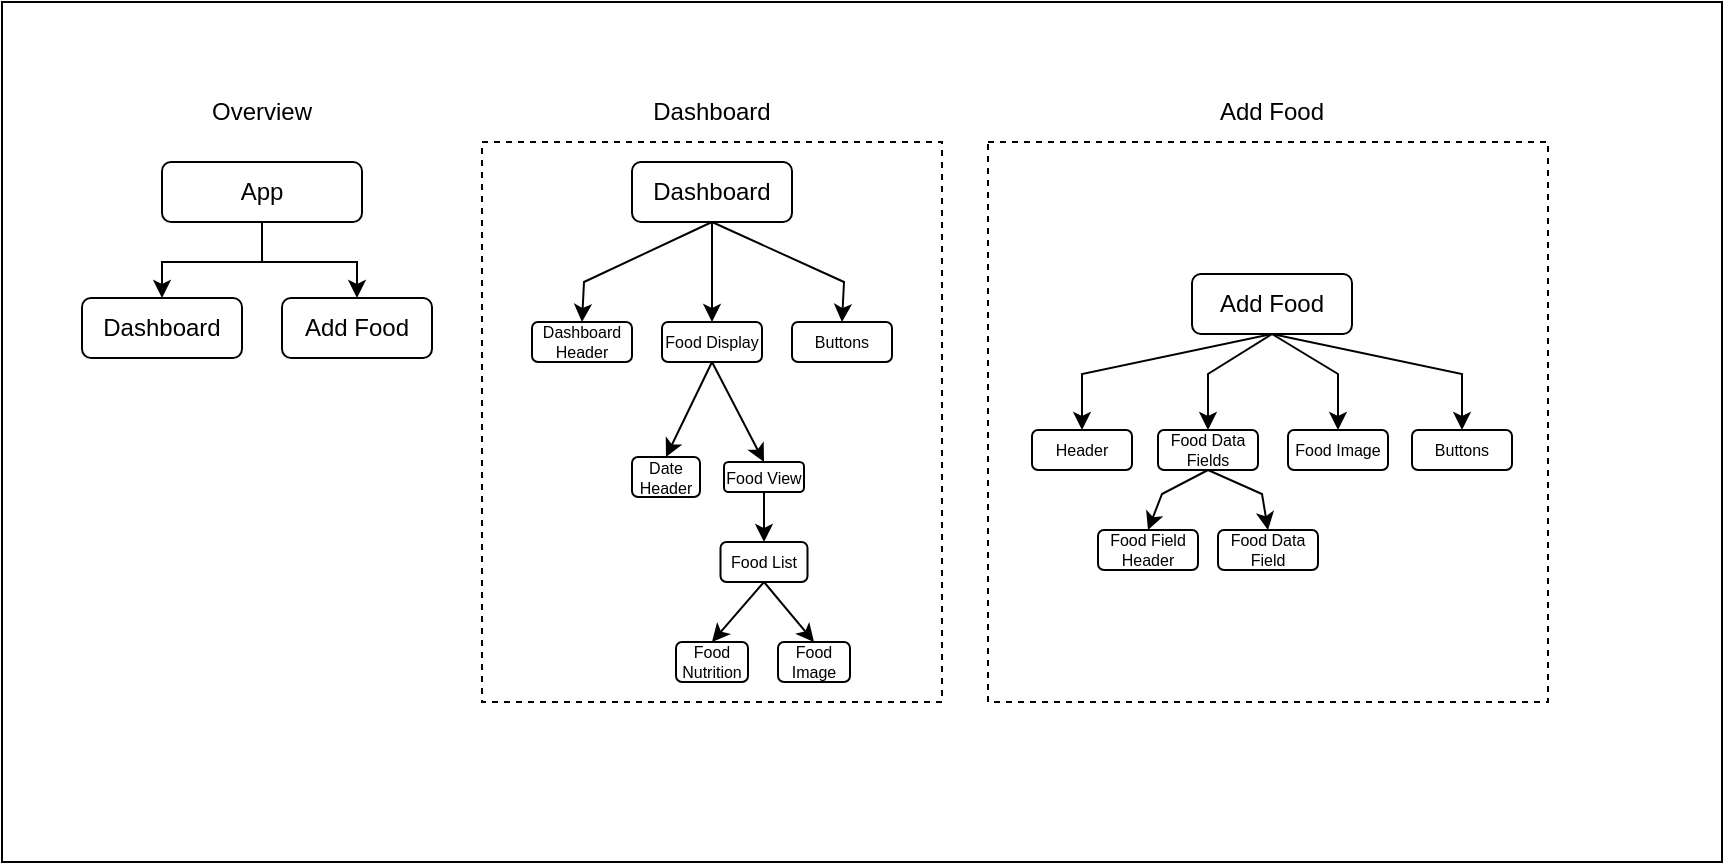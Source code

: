 <mxfile version="21.7.2" type="device">
  <diagram name="Page-1" id="-yDwzFIwpbd4lSM51VbQ">
    <mxGraphModel dx="1147" dy="606" grid="1" gridSize="10" guides="1" tooltips="1" connect="1" arrows="1" fold="1" page="1" pageScale="1" pageWidth="827" pageHeight="1169" math="0" shadow="0">
      <root>
        <mxCell id="0" />
        <mxCell id="1" parent="0" />
        <mxCell id="lGVW7OkiSaux8DdQ8_OI-69" value="" style="rounded=0;whiteSpace=wrap;html=1;" vertex="1" parent="1">
          <mxGeometry x="110" y="40" width="860" height="430" as="geometry" />
        </mxCell>
        <mxCell id="lGVW7OkiSaux8DdQ8_OI-47" value="" style="rounded=0;whiteSpace=wrap;html=1;fillColor=none;dashed=1;" vertex="1" parent="1">
          <mxGeometry x="603" y="110" width="280" height="280" as="geometry" />
        </mxCell>
        <mxCell id="lGVW7OkiSaux8DdQ8_OI-32" value="" style="rounded=0;whiteSpace=wrap;html=1;fillColor=none;dashed=1;" vertex="1" parent="1">
          <mxGeometry x="350" y="110" width="230" height="280" as="geometry" />
        </mxCell>
        <mxCell id="lGVW7OkiSaux8DdQ8_OI-5" style="edgeStyle=orthogonalEdgeStyle;rounded=0;orthogonalLoop=1;jettySize=auto;html=1;entryX=0.5;entryY=0;entryDx=0;entryDy=0;" edge="1" parent="1" source="lGVW7OkiSaux8DdQ8_OI-1" target="lGVW7OkiSaux8DdQ8_OI-3">
          <mxGeometry relative="1" as="geometry" />
        </mxCell>
        <mxCell id="lGVW7OkiSaux8DdQ8_OI-46" style="edgeStyle=orthogonalEdgeStyle;rounded=0;orthogonalLoop=1;jettySize=auto;html=1;entryX=0.5;entryY=0;entryDx=0;entryDy=0;" edge="1" parent="1" source="lGVW7OkiSaux8DdQ8_OI-1" target="lGVW7OkiSaux8DdQ8_OI-4">
          <mxGeometry relative="1" as="geometry" />
        </mxCell>
        <mxCell id="lGVW7OkiSaux8DdQ8_OI-1" value="App" style="rounded=1;whiteSpace=wrap;html=1;" vertex="1" parent="1">
          <mxGeometry x="190" y="120" width="100" height="30" as="geometry" />
        </mxCell>
        <mxCell id="lGVW7OkiSaux8DdQ8_OI-2" value="Overview" style="text;html=1;strokeColor=none;fillColor=none;align=center;verticalAlign=middle;whiteSpace=wrap;rounded=0;" vertex="1" parent="1">
          <mxGeometry x="210" y="80" width="60" height="30" as="geometry" />
        </mxCell>
        <mxCell id="lGVW7OkiSaux8DdQ8_OI-3" value="Dashboard" style="rounded=1;whiteSpace=wrap;html=1;" vertex="1" parent="1">
          <mxGeometry x="150" y="188" width="80" height="30" as="geometry" />
        </mxCell>
        <mxCell id="lGVW7OkiSaux8DdQ8_OI-4" value="Add Food" style="rounded=1;whiteSpace=wrap;html=1;" vertex="1" parent="1">
          <mxGeometry x="250" y="188" width="75" height="30" as="geometry" />
        </mxCell>
        <mxCell id="lGVW7OkiSaux8DdQ8_OI-7" value="Dashboard" style="text;html=1;strokeColor=none;fillColor=none;align=center;verticalAlign=middle;whiteSpace=wrap;rounded=0;" vertex="1" parent="1">
          <mxGeometry x="435" y="80" width="60" height="30" as="geometry" />
        </mxCell>
        <mxCell id="lGVW7OkiSaux8DdQ8_OI-14" style="edgeStyle=orthogonalEdgeStyle;rounded=0;orthogonalLoop=1;jettySize=auto;html=1;entryX=0.5;entryY=0;entryDx=0;entryDy=0;fontSize=8;" edge="1" parent="1" source="lGVW7OkiSaux8DdQ8_OI-8" target="lGVW7OkiSaux8DdQ8_OI-13">
          <mxGeometry relative="1" as="geometry" />
        </mxCell>
        <mxCell id="lGVW7OkiSaux8DdQ8_OI-8" value="Dashboard" style="rounded=1;whiteSpace=wrap;html=1;fontSize=12;" vertex="1" parent="1">
          <mxGeometry x="425" y="120" width="80" height="30" as="geometry" />
        </mxCell>
        <mxCell id="lGVW7OkiSaux8DdQ8_OI-10" value="&lt;font style=&quot;font-size: 8px;&quot;&gt;Dashboard Header&lt;/font&gt;" style="rounded=1;whiteSpace=wrap;html=1;fontSize=8;" vertex="1" parent="1">
          <mxGeometry x="375" y="200" width="50" height="20" as="geometry" />
        </mxCell>
        <mxCell id="lGVW7OkiSaux8DdQ8_OI-12" value="" style="endArrow=classic;html=1;rounded=0;entryX=0.5;entryY=0;entryDx=0;entryDy=0;exitX=0.5;exitY=1;exitDx=0;exitDy=0;fontSize=8;" edge="1" parent="1" source="lGVW7OkiSaux8DdQ8_OI-8" target="lGVW7OkiSaux8DdQ8_OI-10">
          <mxGeometry width="50" height="50" relative="1" as="geometry">
            <mxPoint x="431" y="220" as="sourcePoint" />
            <mxPoint x="481" y="170" as="targetPoint" />
            <Array as="points">
              <mxPoint x="401" y="180" />
            </Array>
          </mxGeometry>
        </mxCell>
        <mxCell id="lGVW7OkiSaux8DdQ8_OI-13" value="&lt;font style=&quot;font-size: 8px;&quot;&gt;Food Display&lt;/font&gt;" style="rounded=1;whiteSpace=wrap;html=1;fontSize=8;" vertex="1" parent="1">
          <mxGeometry x="440" y="200" width="50" height="20" as="geometry" />
        </mxCell>
        <mxCell id="lGVW7OkiSaux8DdQ8_OI-15" value="&lt;font style=&quot;font-size: 8px;&quot;&gt;Buttons&lt;/font&gt;" style="rounded=1;whiteSpace=wrap;html=1;fontSize=8;" vertex="1" parent="1">
          <mxGeometry x="505" y="200" width="50" height="20" as="geometry" />
        </mxCell>
        <mxCell id="lGVW7OkiSaux8DdQ8_OI-16" value="" style="endArrow=classic;html=1;rounded=0;entryX=0.5;entryY=0;entryDx=0;entryDy=0;exitX=0.5;exitY=1;exitDx=0;exitDy=0;fontSize=8;" edge="1" parent="1" source="lGVW7OkiSaux8DdQ8_OI-8" target="lGVW7OkiSaux8DdQ8_OI-15">
          <mxGeometry width="50" height="50" relative="1" as="geometry">
            <mxPoint x="475" y="160" as="sourcePoint" />
            <mxPoint x="410" y="210" as="targetPoint" />
            <Array as="points">
              <mxPoint x="531" y="180" />
            </Array>
          </mxGeometry>
        </mxCell>
        <mxCell id="lGVW7OkiSaux8DdQ8_OI-19" value="&lt;font style=&quot;font-size: 8px;&quot;&gt;Date Header&lt;/font&gt;" style="rounded=1;whiteSpace=wrap;html=1;fontSize=8;" vertex="1" parent="1">
          <mxGeometry x="425" y="267.5" width="34" height="20" as="geometry" />
        </mxCell>
        <mxCell id="lGVW7OkiSaux8DdQ8_OI-21" value="&lt;font style=&quot;font-size: 8px;&quot;&gt;Food View&lt;/font&gt;" style="rounded=1;whiteSpace=wrap;html=1;fontSize=8;" vertex="1" parent="1">
          <mxGeometry x="471" y="270" width="40" height="15" as="geometry" />
        </mxCell>
        <mxCell id="lGVW7OkiSaux8DdQ8_OI-22" value="" style="endArrow=classic;html=1;rounded=0;exitX=0.5;exitY=1;exitDx=0;exitDy=0;entryX=0.5;entryY=0;entryDx=0;entryDy=0;fontSize=8;" edge="1" parent="1" source="lGVW7OkiSaux8DdQ8_OI-13" target="lGVW7OkiSaux8DdQ8_OI-19">
          <mxGeometry width="50" height="50" relative="1" as="geometry">
            <mxPoint x="481" y="260" as="sourcePoint" />
            <mxPoint x="531" y="210" as="targetPoint" />
          </mxGeometry>
        </mxCell>
        <mxCell id="lGVW7OkiSaux8DdQ8_OI-23" value="" style="endArrow=classic;html=1;rounded=0;exitX=0.5;exitY=1;exitDx=0;exitDy=0;entryX=0.5;entryY=0;entryDx=0;entryDy=0;fontSize=8;" edge="1" parent="1" source="lGVW7OkiSaux8DdQ8_OI-13" target="lGVW7OkiSaux8DdQ8_OI-21">
          <mxGeometry width="50" height="50" relative="1" as="geometry">
            <mxPoint x="481" y="260" as="sourcePoint" />
            <mxPoint x="531" y="210" as="targetPoint" />
          </mxGeometry>
        </mxCell>
        <mxCell id="lGVW7OkiSaux8DdQ8_OI-30" value="Add Food" style="text;html=1;strokeColor=none;fillColor=none;align=center;verticalAlign=middle;whiteSpace=wrap;rounded=0;" vertex="1" parent="1">
          <mxGeometry x="715" y="80" width="60" height="30" as="geometry" />
        </mxCell>
        <mxCell id="lGVW7OkiSaux8DdQ8_OI-31" value="Add Food" style="rounded=1;whiteSpace=wrap;html=1;" vertex="1" parent="1">
          <mxGeometry x="705" y="176" width="80" height="30" as="geometry" />
        </mxCell>
        <mxCell id="lGVW7OkiSaux8DdQ8_OI-38" value="&lt;font style=&quot;font-size: 8px;&quot;&gt;Food List&lt;/font&gt;" style="rounded=1;whiteSpace=wrap;html=1;fontSize=8;" vertex="1" parent="1">
          <mxGeometry x="469.25" y="310" width="43.5" height="20" as="geometry" />
        </mxCell>
        <mxCell id="lGVW7OkiSaux8DdQ8_OI-39" value="" style="endArrow=classic;html=1;rounded=0;exitX=0.5;exitY=1;exitDx=0;exitDy=0;entryX=0.5;entryY=0;entryDx=0;entryDy=0;fontSize=8;" edge="1" parent="1" source="lGVW7OkiSaux8DdQ8_OI-21" target="lGVW7OkiSaux8DdQ8_OI-38">
          <mxGeometry width="50" height="50" relative="1" as="geometry">
            <mxPoint x="441" y="320" as="sourcePoint" />
            <mxPoint x="491" y="270" as="targetPoint" />
          </mxGeometry>
        </mxCell>
        <mxCell id="lGVW7OkiSaux8DdQ8_OI-41" value="Food Nutrition" style="rounded=1;whiteSpace=wrap;html=1;fontSize=8;spacing=1;" vertex="1" parent="1">
          <mxGeometry x="447" y="360" width="36" height="20" as="geometry" />
        </mxCell>
        <mxCell id="lGVW7OkiSaux8DdQ8_OI-42" value="Food Image" style="rounded=1;whiteSpace=wrap;html=1;fontSize=8;spacing=1;" vertex="1" parent="1">
          <mxGeometry x="498" y="360" width="36" height="20" as="geometry" />
        </mxCell>
        <mxCell id="lGVW7OkiSaux8DdQ8_OI-44" value="" style="endArrow=classic;html=1;rounded=0;exitX=0.5;exitY=1;exitDx=0;exitDy=0;entryX=0.5;entryY=0;entryDx=0;entryDy=0;" edge="1" parent="1" source="lGVW7OkiSaux8DdQ8_OI-38" target="lGVW7OkiSaux8DdQ8_OI-41">
          <mxGeometry width="50" height="50" relative="1" as="geometry">
            <mxPoint x="451" y="320" as="sourcePoint" />
            <mxPoint x="501" y="270" as="targetPoint" />
          </mxGeometry>
        </mxCell>
        <mxCell id="lGVW7OkiSaux8DdQ8_OI-45" value="" style="endArrow=classic;html=1;rounded=0;exitX=0.5;exitY=1;exitDx=0;exitDy=0;entryX=0.5;entryY=0;entryDx=0;entryDy=0;" edge="1" parent="1" source="lGVW7OkiSaux8DdQ8_OI-38" target="lGVW7OkiSaux8DdQ8_OI-42">
          <mxGeometry width="50" height="50" relative="1" as="geometry">
            <mxPoint x="451" y="320" as="sourcePoint" />
            <mxPoint x="501" y="270" as="targetPoint" />
          </mxGeometry>
        </mxCell>
        <mxCell id="lGVW7OkiSaux8DdQ8_OI-48" value="&lt;font style=&quot;font-size: 8px;&quot;&gt;Header&lt;/font&gt;" style="rounded=1;whiteSpace=wrap;html=1;fontSize=8;" vertex="1" parent="1">
          <mxGeometry x="625" y="254" width="50" height="20" as="geometry" />
        </mxCell>
        <mxCell id="lGVW7OkiSaux8DdQ8_OI-49" value="" style="endArrow=classic;html=1;rounded=0;entryX=0.5;entryY=0;entryDx=0;entryDy=0;exitX=0.5;exitY=1;exitDx=0;exitDy=0;fontSize=8;" edge="1" parent="1" target="lGVW7OkiSaux8DdQ8_OI-48" source="lGVW7OkiSaux8DdQ8_OI-31">
          <mxGeometry width="50" height="50" relative="1" as="geometry">
            <mxPoint x="747" y="206" as="sourcePoint" />
            <mxPoint x="763" y="226" as="targetPoint" />
            <Array as="points">
              <mxPoint x="650" y="226" />
            </Array>
          </mxGeometry>
        </mxCell>
        <mxCell id="lGVW7OkiSaux8DdQ8_OI-52" value="&lt;font style=&quot;font-size: 8px;&quot;&gt;Food Image&lt;/font&gt;" style="rounded=1;whiteSpace=wrap;html=1;fontSize=8;" vertex="1" parent="1">
          <mxGeometry x="753" y="254" width="50" height="20" as="geometry" />
        </mxCell>
        <mxCell id="lGVW7OkiSaux8DdQ8_OI-55" value="&lt;font style=&quot;font-size: 8px;&quot;&gt;Buttons&lt;/font&gt;" style="rounded=1;whiteSpace=wrap;html=1;fontSize=8;" vertex="1" parent="1">
          <mxGeometry x="815" y="254" width="50" height="20" as="geometry" />
        </mxCell>
        <mxCell id="lGVW7OkiSaux8DdQ8_OI-56" value="" style="endArrow=classic;html=1;rounded=0;exitX=0.5;exitY=1;exitDx=0;exitDy=0;entryX=0.5;entryY=0;entryDx=0;entryDy=0;" edge="1" parent="1" source="lGVW7OkiSaux8DdQ8_OI-31" target="lGVW7OkiSaux8DdQ8_OI-50">
          <mxGeometry width="50" height="50" relative="1" as="geometry">
            <mxPoint x="620" y="286" as="sourcePoint" />
            <mxPoint x="670" y="236" as="targetPoint" />
            <Array as="points">
              <mxPoint x="713" y="226" />
            </Array>
          </mxGeometry>
        </mxCell>
        <mxCell id="lGVW7OkiSaux8DdQ8_OI-57" value="" style="endArrow=classic;html=1;rounded=0;exitX=0.5;exitY=1;exitDx=0;exitDy=0;entryX=0.5;entryY=0;entryDx=0;entryDy=0;" edge="1" parent="1" source="lGVW7OkiSaux8DdQ8_OI-31" target="lGVW7OkiSaux8DdQ8_OI-52">
          <mxGeometry width="50" height="50" relative="1" as="geometry">
            <mxPoint x="755" y="216" as="sourcePoint" />
            <mxPoint x="738" y="266" as="targetPoint" />
            <Array as="points">
              <mxPoint x="778" y="226" />
            </Array>
          </mxGeometry>
        </mxCell>
        <mxCell id="lGVW7OkiSaux8DdQ8_OI-58" value="" style="endArrow=classic;html=1;rounded=0;exitX=0.5;exitY=1;exitDx=0;exitDy=0;entryX=0.5;entryY=0;entryDx=0;entryDy=0;" edge="1" parent="1" source="lGVW7OkiSaux8DdQ8_OI-31" target="lGVW7OkiSaux8DdQ8_OI-55">
          <mxGeometry width="50" height="50" relative="1" as="geometry">
            <mxPoint x="765" y="226" as="sourcePoint" />
            <mxPoint x="748" y="276" as="targetPoint" />
            <Array as="points">
              <mxPoint x="840" y="226" />
            </Array>
          </mxGeometry>
        </mxCell>
        <mxCell id="lGVW7OkiSaux8DdQ8_OI-50" value="&lt;font style=&quot;font-size: 8px;&quot;&gt;Food Data Fields&lt;/font&gt;" style="rounded=1;whiteSpace=wrap;html=1;fontSize=8;movable=1;resizable=1;rotatable=1;deletable=1;editable=1;locked=0;connectable=1;" vertex="1" parent="1">
          <mxGeometry x="688" y="254" width="50" height="20" as="geometry" />
        </mxCell>
        <mxCell id="lGVW7OkiSaux8DdQ8_OI-62" value="&lt;font style=&quot;font-size: 8px;&quot;&gt;Food Field Header&lt;/font&gt;" style="rounded=1;whiteSpace=wrap;html=1;fontSize=8;movable=1;resizable=1;rotatable=1;deletable=1;editable=1;locked=0;connectable=1;" vertex="1" parent="1">
          <mxGeometry x="658" y="304" width="50" height="20" as="geometry" />
        </mxCell>
        <mxCell id="lGVW7OkiSaux8DdQ8_OI-63" value="&lt;font style=&quot;font-size: 8px;&quot;&gt;Food Data Field&lt;/font&gt;" style="rounded=1;whiteSpace=wrap;html=1;fontSize=8;movable=1;resizable=1;rotatable=1;deletable=1;editable=1;locked=0;connectable=1;" vertex="1" parent="1">
          <mxGeometry x="718" y="304" width="50" height="20" as="geometry" />
        </mxCell>
        <mxCell id="lGVW7OkiSaux8DdQ8_OI-64" value="" style="endArrow=classic;html=1;rounded=0;exitX=0.5;exitY=1;exitDx=0;exitDy=0;entryX=0.5;entryY=0;entryDx=0;entryDy=0;" edge="1" parent="1" source="lGVW7OkiSaux8DdQ8_OI-50" target="lGVW7OkiSaux8DdQ8_OI-62">
          <mxGeometry width="50" height="50" relative="1" as="geometry">
            <mxPoint x="620" y="316" as="sourcePoint" />
            <mxPoint x="670" y="266" as="targetPoint" />
            <Array as="points">
              <mxPoint x="690" y="286" />
            </Array>
          </mxGeometry>
        </mxCell>
        <mxCell id="lGVW7OkiSaux8DdQ8_OI-65" value="" style="endArrow=classic;html=1;rounded=0;exitX=0.5;exitY=1;exitDx=0;exitDy=0;entryX=0.5;entryY=0;entryDx=0;entryDy=0;" edge="1" parent="1" source="lGVW7OkiSaux8DdQ8_OI-50" target="lGVW7OkiSaux8DdQ8_OI-63">
          <mxGeometry width="50" height="50" relative="1" as="geometry">
            <mxPoint x="723" y="284" as="sourcePoint" />
            <mxPoint x="693" y="306" as="targetPoint" />
            <Array as="points">
              <mxPoint x="740" y="286" />
            </Array>
          </mxGeometry>
        </mxCell>
      </root>
    </mxGraphModel>
  </diagram>
</mxfile>
